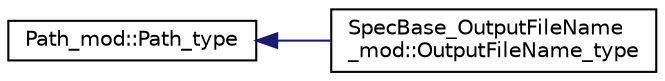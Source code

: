 digraph "Graphical Class Hierarchy"
{
 // LATEX_PDF_SIZE
  edge [fontname="Helvetica",fontsize="10",labelfontname="Helvetica",labelfontsize="10"];
  node [fontname="Helvetica",fontsize="10",shape=record];
  rankdir="LR";
  Node0 [label="Path_mod::Path_type",height=0.2,width=0.4,color="black", fillcolor="white", style="filled",URL="$structPath__mod_1_1Path__type.html",tooltip=" "];
  Node0 -> Node1 [dir="back",color="midnightblue",fontsize="10",style="solid",fontname="Helvetica"];
  Node1 [label="SpecBase_OutputFileName\l_mod::OutputFileName_type",height=0.2,width=0.4,color="black", fillcolor="white", style="filled",URL="$structSpecBase__OutputFileName__mod_1_1OutputFileName__type.html",tooltip=" "];
}
